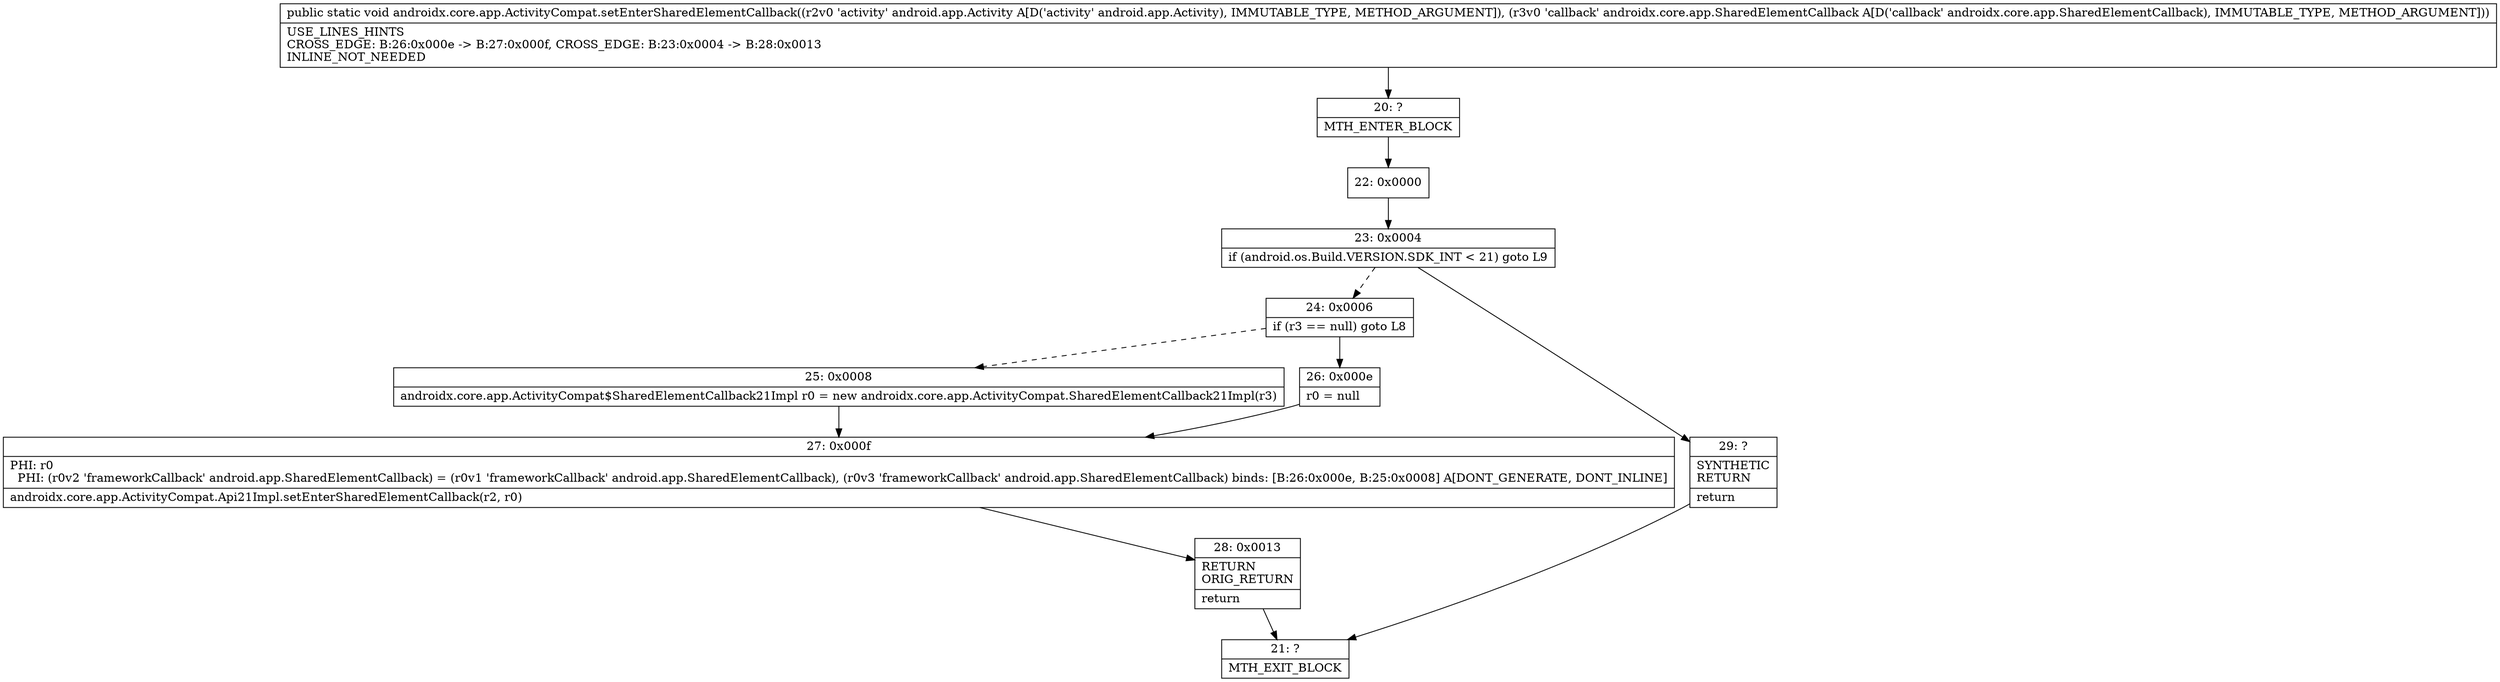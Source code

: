digraph "CFG forandroidx.core.app.ActivityCompat.setEnterSharedElementCallback(Landroid\/app\/Activity;Landroidx\/core\/app\/SharedElementCallback;)V" {
Node_20 [shape=record,label="{20\:\ ?|MTH_ENTER_BLOCK\l}"];
Node_22 [shape=record,label="{22\:\ 0x0000}"];
Node_23 [shape=record,label="{23\:\ 0x0004|if (android.os.Build.VERSION.SDK_INT \< 21) goto L9\l}"];
Node_24 [shape=record,label="{24\:\ 0x0006|if (r3 == null) goto L8\l}"];
Node_25 [shape=record,label="{25\:\ 0x0008|androidx.core.app.ActivityCompat$SharedElementCallback21Impl r0 = new androidx.core.app.ActivityCompat.SharedElementCallback21Impl(r3)\l}"];
Node_27 [shape=record,label="{27\:\ 0x000f|PHI: r0 \l  PHI: (r0v2 'frameworkCallback' android.app.SharedElementCallback) = (r0v1 'frameworkCallback' android.app.SharedElementCallback), (r0v3 'frameworkCallback' android.app.SharedElementCallback) binds: [B:26:0x000e, B:25:0x0008] A[DONT_GENERATE, DONT_INLINE]\l|androidx.core.app.ActivityCompat.Api21Impl.setEnterSharedElementCallback(r2, r0)\l}"];
Node_28 [shape=record,label="{28\:\ 0x0013|RETURN\lORIG_RETURN\l|return\l}"];
Node_21 [shape=record,label="{21\:\ ?|MTH_EXIT_BLOCK\l}"];
Node_26 [shape=record,label="{26\:\ 0x000e|r0 = null\l}"];
Node_29 [shape=record,label="{29\:\ ?|SYNTHETIC\lRETURN\l|return\l}"];
MethodNode[shape=record,label="{public static void androidx.core.app.ActivityCompat.setEnterSharedElementCallback((r2v0 'activity' android.app.Activity A[D('activity' android.app.Activity), IMMUTABLE_TYPE, METHOD_ARGUMENT]), (r3v0 'callback' androidx.core.app.SharedElementCallback A[D('callback' androidx.core.app.SharedElementCallback), IMMUTABLE_TYPE, METHOD_ARGUMENT]))  | USE_LINES_HINTS\lCROSS_EDGE: B:26:0x000e \-\> B:27:0x000f, CROSS_EDGE: B:23:0x0004 \-\> B:28:0x0013\lINLINE_NOT_NEEDED\l}"];
MethodNode -> Node_20;Node_20 -> Node_22;
Node_22 -> Node_23;
Node_23 -> Node_24[style=dashed];
Node_23 -> Node_29;
Node_24 -> Node_25[style=dashed];
Node_24 -> Node_26;
Node_25 -> Node_27;
Node_27 -> Node_28;
Node_28 -> Node_21;
Node_26 -> Node_27;
Node_29 -> Node_21;
}

